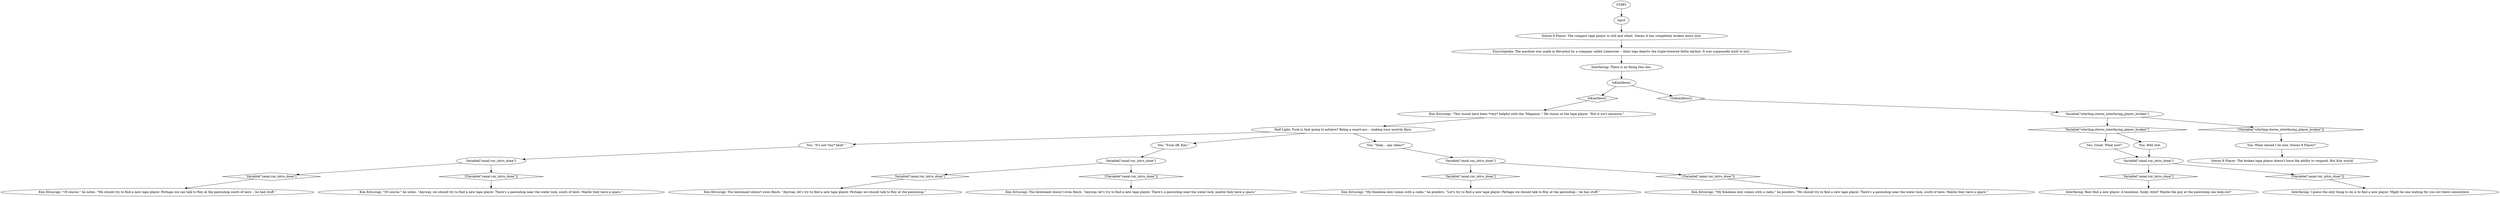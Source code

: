 # WHIRLING F2 / TAPE PLAYER
# You can click on tape player -- it has broken down while you were gone. Can't listen to any tapes now, best you find a new one from Roy.
# ==================================================
digraph G {
	  0 [label="START"];
	  1 [label="input"];
	  2 [label="Kim Kitsuragi: \"This would have been *very* helpful with the 'Megamix'.\" He stares at the tape player. \"But it isn't anymore.\""];
	  3 [label="Variable[\"canal.roy_intro_done\"]"];
	  4 [label="Variable[\"canal.roy_intro_done\"]", shape=diamond];
	  5 [label="!(Variable[\"canal.roy_intro_done\"])", shape=diamond];
	  6 [label="Kim Kitsuragi: The lieutenant doesn't even flinch. \"Anyway, let's try to find a new tape player. Perhaps we should talk to Roy at the pawnshop.\""];
	  7 [label="Variable[\"canal.roy_intro_done\"]"];
	  8 [label="Variable[\"canal.roy_intro_done\"]", shape=diamond];
	  9 [label="!(Variable[\"canal.roy_intro_done\"])", shape=diamond];
	  10 [label="Half Light: Fuck is that going to achieve? Being a smart-ass... making your nostrils flare."];
	  11 [label="Interfacing: There is no fixing this one."];
	  13 [label="IsKimHere()"];
	  14 [label="IsKimHere()", shape=diamond];
	  15 [label="!(IsKimHere())", shape=diamond];
	  16 [label="Variable[\"whirling.stereo_interfacing_player_broken\"]"];
	  17 [label="Variable[\"whirling.stereo_interfacing_player_broken\"]", shape=diamond];
	  18 [label="!(Variable[\"whirling.stereo_interfacing_player_broken\"])", shape=diamond];
	  19 [label="You: Great. What now?"];
	  20 [label="Variable[\"canal.roy_intro_done\"]"];
	  21 [label="Variable[\"canal.roy_intro_done\"]", shape=diamond];
	  22 [label="!(Variable[\"canal.roy_intro_done\"])", shape=diamond];
	  23 [label="You: Well shit."];
	  24 [label="Kim Kitsuragi: \"Of course,\" he notes. \"Anyway, we should try to find a new tape player. There's a pawnshop near the water lock, south of here. Maybe they have a spare.\""];
	  25 [label="Kim Kitsuragi: The lieutenant doesn't even flinch. \"Anyway, let's try to find a new tape player. There's a pawnshop near the water lock, maybe they have a spare.\""];
	  26 [label="You: What should I do now, Stereo 8 Player?"];
	  27 [label="You: \"It's not *my* fault.\""];
	  28 [label="You: \"Fuck off, Kim.\""];
	  29 [label="Kim Kitsuragi: \"My Kineema only comes with a radio,\" he ponders. \"Let's try to find a new tape player. Perhaps we should talk to Roy at the pawnshop -- he has stuff.\""];
	  30 [label="Stereo 8 Player: The compact tape player is still and silent. Seems it has completely broken down now."];
	  31 [label="You: \"Yeah... any ideas?\""];
	  32 [label="Kim Kitsuragi: \"My Kineema only comes with a radio,\" he ponders. \"We should try to find a new tape player. There's a pawnshop near the water lock, south of here. Maybe they have a spare.\""];
	  33 [label="Stereo 8 Player: The broken tape player doesn't have the ability to respond. But Kim would."];
	  34 [label="Interfacing: Best find a new player. A boombox, funky style? Maybe the guy at the pawnshop can help out?"];
	  35 [label="Variable[\"canal.roy_intro_done\"]"];
	  36 [label="Variable[\"canal.roy_intro_done\"]", shape=diamond];
	  37 [label="!(Variable[\"canal.roy_intro_done\"])", shape=diamond];
	  38 [label="Kim Kitsuragi: \"Of course,\" he notes. \"We should try to find a new tape player. Perhaps we can talk to Roy at the pawnshop south of here -- he had stuff.\""];
	  39 [label="Encyclopedia: The machine was made in Revachol by a company called Lemercier -- their logo depicts the triple-towered Delta skyline. It was supposedly built to last."];
	  40 [label="Interfacing: I guess the only thing to do is to find a new player. Might be one waiting for you out there somewhere."];
	  0 -> 1
	  1 -> 30
	  2 -> 10
	  3 -> 4
	  3 -> 5
	  4 -> 34
	  5 -> 40
	  7 -> 8
	  7 -> 9
	  8 -> 29
	  9 -> 32
	  10 -> 27
	  10 -> 28
	  10 -> 31
	  11 -> 13
	  13 -> 14
	  13 -> 15
	  14 -> 2
	  15 -> 16
	  16 -> 17
	  16 -> 18
	  17 -> 19
	  17 -> 23
	  18 -> 26
	  19 -> 3
	  20 -> 21
	  20 -> 22
	  21 -> 6
	  22 -> 25
	  23 -> 3
	  26 -> 33
	  27 -> 35
	  28 -> 20
	  30 -> 39
	  31 -> 7
	  35 -> 36
	  35 -> 37
	  36 -> 38
	  37 -> 24
	  39 -> 11
}

